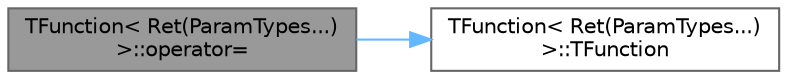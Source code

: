 digraph "TFunction&lt; Ret(ParamTypes...)&gt;::operator="
{
 // INTERACTIVE_SVG=YES
 // LATEX_PDF_SIZE
  bgcolor="transparent";
  edge [fontname=Helvetica,fontsize=10,labelfontname=Helvetica,labelfontsize=10];
  node [fontname=Helvetica,fontsize=10,shape=box,height=0.2,width=0.4];
  rankdir="LR";
  Node1 [id="Node000001",label="TFunction\< Ret(ParamTypes...)\l\>::operator=",height=0.2,width=0.4,color="gray40", fillcolor="grey60", style="filled", fontcolor="black",tooltip="Move assignment operator."];
  Node1 -> Node2 [id="edge1_Node000001_Node000002",color="steelblue1",style="solid",tooltip=" "];
  Node2 [id="Node000002",label="TFunction\< Ret(ParamTypes...)\l\>::TFunction",height=0.2,width=0.4,color="grey40", fillcolor="white", style="filled",URL="$d6/d79/classTFunction_3_01Ret_07ParamTypes_8_8_8_08_4.html#a9124d2d9d7175430206e9d4c8b3f6768",tooltip="Default constructor."];
}
